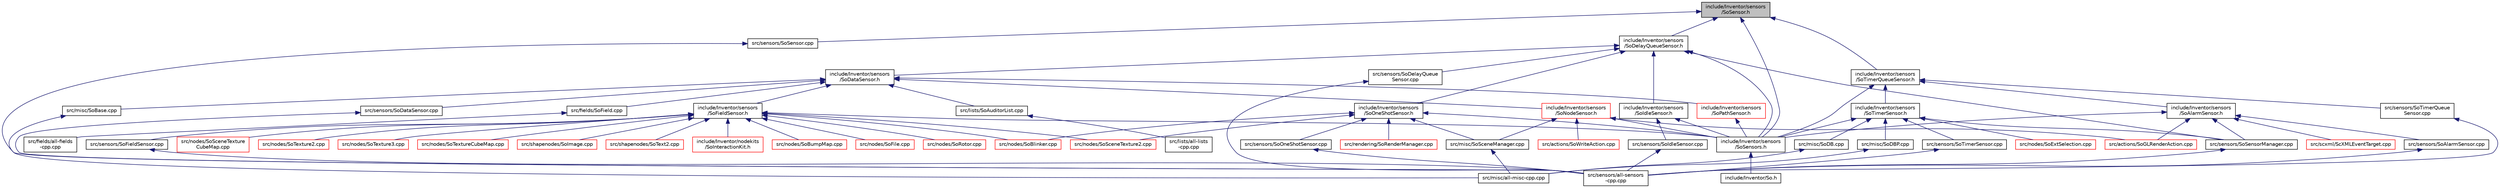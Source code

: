 digraph "include/Inventor/sensors/SoSensor.h"
{
 // LATEX_PDF_SIZE
  edge [fontname="Helvetica",fontsize="10",labelfontname="Helvetica",labelfontsize="10"];
  node [fontname="Helvetica",fontsize="10",shape=record];
  Node1 [label="include/Inventor/sensors\l/SoSensor.h",height=0.2,width=0.4,color="black", fillcolor="grey75", style="filled", fontcolor="black",tooltip=" "];
  Node1 -> Node2 [dir="back",color="midnightblue",fontsize="10",style="solid",fontname="Helvetica"];
  Node2 [label="src/sensors/SoSensor.cpp",height=0.2,width=0.4,color="black", fillcolor="white", style="filled",URL="$SoSensor_8cpp.html",tooltip=" "];
  Node2 -> Node3 [dir="back",color="midnightblue",fontsize="10",style="solid",fontname="Helvetica"];
  Node3 [label="src/sensors/all-sensors\l-cpp.cpp",height=0.2,width=0.4,color="black", fillcolor="white", style="filled",URL="$all-sensors-cpp_8cpp.html",tooltip=" "];
  Node1 -> Node4 [dir="back",color="midnightblue",fontsize="10",style="solid",fontname="Helvetica"];
  Node4 [label="include/Inventor/sensors\l/SoDelayQueueSensor.h",height=0.2,width=0.4,color="black", fillcolor="white", style="filled",URL="$SoDelayQueueSensor_8h.html",tooltip=" "];
  Node4 -> Node5 [dir="back",color="midnightblue",fontsize="10",style="solid",fontname="Helvetica"];
  Node5 [label="src/sensors/SoDelayQueue\lSensor.cpp",height=0.2,width=0.4,color="black", fillcolor="white", style="filled",URL="$SoDelayQueueSensor_8cpp.html",tooltip=" "];
  Node5 -> Node3 [dir="back",color="midnightblue",fontsize="10",style="solid",fontname="Helvetica"];
  Node4 -> Node6 [dir="back",color="midnightblue",fontsize="10",style="solid",fontname="Helvetica"];
  Node6 [label="src/sensors/SoSensorManager.cpp",height=0.2,width=0.4,color="black", fillcolor="white", style="filled",URL="$SoSensorManager_8cpp.html",tooltip=" "];
  Node6 -> Node3 [dir="back",color="midnightblue",fontsize="10",style="solid",fontname="Helvetica"];
  Node4 -> Node7 [dir="back",color="midnightblue",fontsize="10",style="solid",fontname="Helvetica"];
  Node7 [label="include/Inventor/sensors\l/SoDataSensor.h",height=0.2,width=0.4,color="black", fillcolor="white", style="filled",URL="$SoDataSensor_8h.html",tooltip=" "];
  Node7 -> Node8 [dir="back",color="midnightblue",fontsize="10",style="solid",fontname="Helvetica"];
  Node8 [label="src/fields/SoField.cpp",height=0.2,width=0.4,color="black", fillcolor="white", style="filled",URL="$SoField_8cpp.html",tooltip=" "];
  Node8 -> Node9 [dir="back",color="midnightblue",fontsize="10",style="solid",fontname="Helvetica"];
  Node9 [label="src/fields/all-fields\l-cpp.cpp",height=0.2,width=0.4,color="black", fillcolor="white", style="filled",URL="$all-fields-cpp_8cpp.html",tooltip=" "];
  Node7 -> Node10 [dir="back",color="midnightblue",fontsize="10",style="solid",fontname="Helvetica"];
  Node10 [label="src/lists/SoAuditorList.cpp",height=0.2,width=0.4,color="black", fillcolor="white", style="filled",URL="$SoAuditorList_8cpp.html",tooltip=" "];
  Node10 -> Node11 [dir="back",color="midnightblue",fontsize="10",style="solid",fontname="Helvetica"];
  Node11 [label="src/lists/all-lists\l-cpp.cpp",height=0.2,width=0.4,color="black", fillcolor="white", style="filled",URL="$all-lists-cpp_8cpp.html",tooltip=" "];
  Node7 -> Node12 [dir="back",color="midnightblue",fontsize="10",style="solid",fontname="Helvetica"];
  Node12 [label="src/misc/SoBase.cpp",height=0.2,width=0.4,color="black", fillcolor="white", style="filled",URL="$SoBase_8cpp.html",tooltip=" "];
  Node12 -> Node13 [dir="back",color="midnightblue",fontsize="10",style="solid",fontname="Helvetica"];
  Node13 [label="src/misc/all-misc-cpp.cpp",height=0.2,width=0.4,color="black", fillcolor="white", style="filled",URL="$all-misc-cpp_8cpp.html",tooltip=" "];
  Node7 -> Node14 [dir="back",color="midnightblue",fontsize="10",style="solid",fontname="Helvetica"];
  Node14 [label="src/sensors/SoDataSensor.cpp",height=0.2,width=0.4,color="black", fillcolor="white", style="filled",URL="$SoDataSensor_8cpp.html",tooltip=" "];
  Node14 -> Node3 [dir="back",color="midnightblue",fontsize="10",style="solid",fontname="Helvetica"];
  Node7 -> Node15 [dir="back",color="midnightblue",fontsize="10",style="solid",fontname="Helvetica"];
  Node15 [label="include/Inventor/sensors\l/SoFieldSensor.h",height=0.2,width=0.4,color="black", fillcolor="white", style="filled",URL="$SoFieldSensor_8h.html",tooltip=" "];
  Node15 -> Node16 [dir="back",color="midnightblue",fontsize="10",style="solid",fontname="Helvetica"];
  Node16 [label="src/nodes/SoBlinker.cpp",height=0.2,width=0.4,color="red", fillcolor="white", style="filled",URL="$SoBlinker_8cpp.html",tooltip=" "];
  Node15 -> Node18 [dir="back",color="midnightblue",fontsize="10",style="solid",fontname="Helvetica"];
  Node18 [label="src/nodes/SoBumpMap.cpp",height=0.2,width=0.4,color="red", fillcolor="white", style="filled",URL="$SoBumpMap_8cpp.html",tooltip=" "];
  Node15 -> Node19 [dir="back",color="midnightblue",fontsize="10",style="solid",fontname="Helvetica"];
  Node19 [label="src/nodes/SoFile.cpp",height=0.2,width=0.4,color="red", fillcolor="white", style="filled",URL="$SoFile_8cpp.html",tooltip=" "];
  Node15 -> Node20 [dir="back",color="midnightblue",fontsize="10",style="solid",fontname="Helvetica"];
  Node20 [label="src/nodes/SoRotor.cpp",height=0.2,width=0.4,color="red", fillcolor="white", style="filled",URL="$SoRotor_8cpp.html",tooltip=" "];
  Node15 -> Node21 [dir="back",color="midnightblue",fontsize="10",style="solid",fontname="Helvetica"];
  Node21 [label="src/nodes/SoSceneTexture2.cpp",height=0.2,width=0.4,color="red", fillcolor="white", style="filled",URL="$SoSceneTexture2_8cpp.html",tooltip=" "];
  Node15 -> Node22 [dir="back",color="midnightblue",fontsize="10",style="solid",fontname="Helvetica"];
  Node22 [label="src/nodes/SoSceneTexture\lCubeMap.cpp",height=0.2,width=0.4,color="red", fillcolor="white", style="filled",URL="$SoSceneTextureCubeMap_8cpp.html",tooltip=" "];
  Node15 -> Node23 [dir="back",color="midnightblue",fontsize="10",style="solid",fontname="Helvetica"];
  Node23 [label="src/nodes/SoTexture2.cpp",height=0.2,width=0.4,color="red", fillcolor="white", style="filled",URL="$SoTexture2_8cpp.html",tooltip=" "];
  Node15 -> Node24 [dir="back",color="midnightblue",fontsize="10",style="solid",fontname="Helvetica"];
  Node24 [label="src/nodes/SoTexture3.cpp",height=0.2,width=0.4,color="red", fillcolor="white", style="filled",URL="$SoTexture3_8cpp.html",tooltip=" "];
  Node15 -> Node25 [dir="back",color="midnightblue",fontsize="10",style="solid",fontname="Helvetica"];
  Node25 [label="src/nodes/SoTextureCubeMap.cpp",height=0.2,width=0.4,color="red", fillcolor="white", style="filled",URL="$SoTextureCubeMap_8cpp.html",tooltip=" "];
  Node15 -> Node26 [dir="back",color="midnightblue",fontsize="10",style="solid",fontname="Helvetica"];
  Node26 [label="src/sensors/SoFieldSensor.cpp",height=0.2,width=0.4,color="black", fillcolor="white", style="filled",URL="$SoFieldSensor_8cpp.html",tooltip=" "];
  Node26 -> Node3 [dir="back",color="midnightblue",fontsize="10",style="solid",fontname="Helvetica"];
  Node15 -> Node27 [dir="back",color="midnightblue",fontsize="10",style="solid",fontname="Helvetica"];
  Node27 [label="src/shapenodes/SoImage.cpp",height=0.2,width=0.4,color="red", fillcolor="white", style="filled",URL="$SoImage_8cpp.html",tooltip=" "];
  Node15 -> Node29 [dir="back",color="midnightblue",fontsize="10",style="solid",fontname="Helvetica"];
  Node29 [label="src/shapenodes/SoText2.cpp",height=0.2,width=0.4,color="red", fillcolor="white", style="filled",URL="$SoText2_8cpp.html",tooltip=" "];
  Node15 -> Node30 [dir="back",color="midnightblue",fontsize="10",style="solid",fontname="Helvetica"];
  Node30 [label="include/Inventor/nodekits\l/SoInteractionKit.h",height=0.2,width=0.4,color="red", fillcolor="white", style="filled",URL="$SoInteractionKit_8h.html",tooltip=" "];
  Node15 -> Node64 [dir="back",color="midnightblue",fontsize="10",style="solid",fontname="Helvetica"];
  Node64 [label="include/Inventor/sensors\l/SoSensors.h",height=0.2,width=0.4,color="black", fillcolor="white", style="filled",URL="$SoSensors_8h.html",tooltip=" "];
  Node64 -> Node65 [dir="back",color="midnightblue",fontsize="10",style="solid",fontname="Helvetica"];
  Node65 [label="include/Inventor/So.h",height=0.2,width=0.4,color="black", fillcolor="white", style="filled",URL="$So_8h.html",tooltip=" "];
  Node7 -> Node66 [dir="back",color="midnightblue",fontsize="10",style="solid",fontname="Helvetica"];
  Node66 [label="include/Inventor/sensors\l/SoNodeSensor.h",height=0.2,width=0.4,color="red", fillcolor="white", style="filled",URL="$SoNodeSensor_8h.html",tooltip=" "];
  Node66 -> Node67 [dir="back",color="midnightblue",fontsize="10",style="solid",fontname="Helvetica"];
  Node67 [label="src/actions/SoGLRenderAction.cpp",height=0.2,width=0.4,color="red", fillcolor="white", style="filled",URL="$SoGLRenderAction_8cpp.html",tooltip=" "];
  Node66 -> Node69 [dir="back",color="midnightblue",fontsize="10",style="solid",fontname="Helvetica"];
  Node69 [label="src/actions/SoWriteAction.cpp",height=0.2,width=0.4,color="red", fillcolor="white", style="filled",URL="$SoWriteAction_8cpp.html",tooltip=" "];
  Node66 -> Node71 [dir="back",color="midnightblue",fontsize="10",style="solid",fontname="Helvetica"];
  Node71 [label="src/misc/SoSceneManager.cpp",height=0.2,width=0.4,color="black", fillcolor="white", style="filled",URL="$SoSceneManager_8cpp.html",tooltip=" "];
  Node71 -> Node13 [dir="back",color="midnightblue",fontsize="10",style="solid",fontname="Helvetica"];
  Node66 -> Node64 [dir="back",color="midnightblue",fontsize="10",style="solid",fontname="Helvetica"];
  Node7 -> Node81 [dir="back",color="midnightblue",fontsize="10",style="solid",fontname="Helvetica"];
  Node81 [label="include/Inventor/sensors\l/SoPathSensor.h",height=0.2,width=0.4,color="red", fillcolor="white", style="filled",URL="$SoPathSensor_8h.html",tooltip=" "];
  Node81 -> Node64 [dir="back",color="midnightblue",fontsize="10",style="solid",fontname="Helvetica"];
  Node4 -> Node83 [dir="back",color="midnightblue",fontsize="10",style="solid",fontname="Helvetica"];
  Node83 [label="include/Inventor/sensors\l/SoIdleSensor.h",height=0.2,width=0.4,color="black", fillcolor="white", style="filled",URL="$SoIdleSensor_8h.html",tooltip=" "];
  Node83 -> Node84 [dir="back",color="midnightblue",fontsize="10",style="solid",fontname="Helvetica"];
  Node84 [label="src/sensors/SoIdleSensor.cpp",height=0.2,width=0.4,color="black", fillcolor="white", style="filled",URL="$SoIdleSensor_8cpp.html",tooltip=" "];
  Node84 -> Node3 [dir="back",color="midnightblue",fontsize="10",style="solid",fontname="Helvetica"];
  Node83 -> Node64 [dir="back",color="midnightblue",fontsize="10",style="solid",fontname="Helvetica"];
  Node4 -> Node85 [dir="back",color="midnightblue",fontsize="10",style="solid",fontname="Helvetica"];
  Node85 [label="include/Inventor/sensors\l/SoOneShotSensor.h",height=0.2,width=0.4,color="black", fillcolor="white", style="filled",URL="$SoOneShotSensor_8h.html",tooltip=" "];
  Node85 -> Node71 [dir="back",color="midnightblue",fontsize="10",style="solid",fontname="Helvetica"];
  Node85 -> Node16 [dir="back",color="midnightblue",fontsize="10",style="solid",fontname="Helvetica"];
  Node85 -> Node21 [dir="back",color="midnightblue",fontsize="10",style="solid",fontname="Helvetica"];
  Node85 -> Node74 [dir="back",color="midnightblue",fontsize="10",style="solid",fontname="Helvetica"];
  Node74 [label="src/rendering/SoRenderManager.cpp",height=0.2,width=0.4,color="red", fillcolor="white", style="filled",URL="$SoRenderManager_8cpp.html",tooltip=" "];
  Node85 -> Node86 [dir="back",color="midnightblue",fontsize="10",style="solid",fontname="Helvetica"];
  Node86 [label="src/sensors/SoOneShotSensor.cpp",height=0.2,width=0.4,color="black", fillcolor="white", style="filled",URL="$SoOneShotSensor_8cpp.html",tooltip=" "];
  Node86 -> Node3 [dir="back",color="midnightblue",fontsize="10",style="solid",fontname="Helvetica"];
  Node85 -> Node64 [dir="back",color="midnightblue",fontsize="10",style="solid",fontname="Helvetica"];
  Node4 -> Node64 [dir="back",color="midnightblue",fontsize="10",style="solid",fontname="Helvetica"];
  Node1 -> Node64 [dir="back",color="midnightblue",fontsize="10",style="solid",fontname="Helvetica"];
  Node1 -> Node87 [dir="back",color="midnightblue",fontsize="10",style="solid",fontname="Helvetica"];
  Node87 [label="include/Inventor/sensors\l/SoTimerQueueSensor.h",height=0.2,width=0.4,color="black", fillcolor="white", style="filled",URL="$SoTimerQueueSensor_8h.html",tooltip=" "];
  Node87 -> Node88 [dir="back",color="midnightblue",fontsize="10",style="solid",fontname="Helvetica"];
  Node88 [label="src/sensors/SoTimerQueue\lSensor.cpp",height=0.2,width=0.4,color="black", fillcolor="white", style="filled",URL="$SoTimerQueueSensor_8cpp.html",tooltip=" "];
  Node88 -> Node3 [dir="back",color="midnightblue",fontsize="10",style="solid",fontname="Helvetica"];
  Node87 -> Node89 [dir="back",color="midnightblue",fontsize="10",style="solid",fontname="Helvetica"];
  Node89 [label="include/Inventor/sensors\l/SoAlarmSensor.h",height=0.2,width=0.4,color="black", fillcolor="white", style="filled",URL="$SoAlarmSensor_8h.html",tooltip=" "];
  Node89 -> Node67 [dir="back",color="midnightblue",fontsize="10",style="solid",fontname="Helvetica"];
  Node89 -> Node90 [dir="back",color="midnightblue",fontsize="10",style="solid",fontname="Helvetica"];
  Node90 [label="src/scxml/ScXMLEventTarget.cpp",height=0.2,width=0.4,color="red", fillcolor="white", style="filled",URL="$ScXMLEventTarget_8cpp.html",tooltip=" "];
  Node89 -> Node92 [dir="back",color="midnightblue",fontsize="10",style="solid",fontname="Helvetica"];
  Node92 [label="src/sensors/SoAlarmSensor.cpp",height=0.2,width=0.4,color="black", fillcolor="white", style="filled",URL="$SoAlarmSensor_8cpp.html",tooltip=" "];
  Node92 -> Node3 [dir="back",color="midnightblue",fontsize="10",style="solid",fontname="Helvetica"];
  Node89 -> Node6 [dir="back",color="midnightblue",fontsize="10",style="solid",fontname="Helvetica"];
  Node89 -> Node64 [dir="back",color="midnightblue",fontsize="10",style="solid",fontname="Helvetica"];
  Node87 -> Node64 [dir="back",color="midnightblue",fontsize="10",style="solid",fontname="Helvetica"];
  Node87 -> Node93 [dir="back",color="midnightblue",fontsize="10",style="solid",fontname="Helvetica"];
  Node93 [label="include/Inventor/sensors\l/SoTimerSensor.h",height=0.2,width=0.4,color="black", fillcolor="white", style="filled",URL="$SoTimerSensor_8h.html",tooltip=" "];
  Node93 -> Node94 [dir="back",color="midnightblue",fontsize="10",style="solid",fontname="Helvetica"];
  Node94 [label="src/misc/SoDB.cpp",height=0.2,width=0.4,color="black", fillcolor="white", style="filled",URL="$SoDB_8cpp.html",tooltip=" "];
  Node94 -> Node13 [dir="back",color="midnightblue",fontsize="10",style="solid",fontname="Helvetica"];
  Node93 -> Node95 [dir="back",color="midnightblue",fontsize="10",style="solid",fontname="Helvetica"];
  Node95 [label="src/misc/SoDBP.cpp",height=0.2,width=0.4,color="black", fillcolor="white", style="filled",URL="$SoDBP_8cpp.html",tooltip=" "];
  Node95 -> Node13 [dir="back",color="midnightblue",fontsize="10",style="solid",fontname="Helvetica"];
  Node93 -> Node96 [dir="back",color="midnightblue",fontsize="10",style="solid",fontname="Helvetica"];
  Node96 [label="src/nodes/SoExtSelection.cpp",height=0.2,width=0.4,color="red", fillcolor="white", style="filled",URL="$SoExtSelection_8cpp.html",tooltip=" "];
  Node93 -> Node6 [dir="back",color="midnightblue",fontsize="10",style="solid",fontname="Helvetica"];
  Node93 -> Node97 [dir="back",color="midnightblue",fontsize="10",style="solid",fontname="Helvetica"];
  Node97 [label="src/sensors/SoTimerSensor.cpp",height=0.2,width=0.4,color="black", fillcolor="white", style="filled",URL="$SoTimerSensor_8cpp.html",tooltip=" "];
  Node97 -> Node3 [dir="back",color="midnightblue",fontsize="10",style="solid",fontname="Helvetica"];
  Node93 -> Node64 [dir="back",color="midnightblue",fontsize="10",style="solid",fontname="Helvetica"];
}
